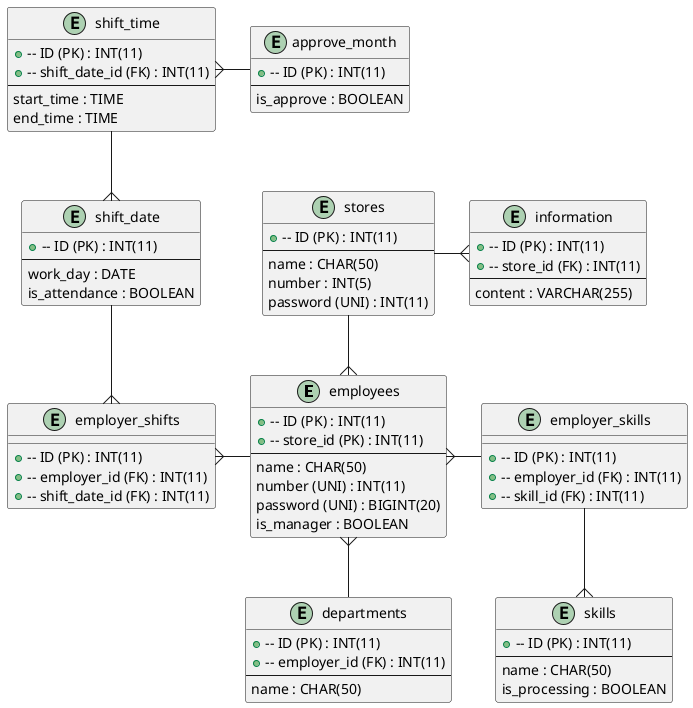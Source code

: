 @startuml ER

entity "employees" as employees {
  +-- ID (PK) : INT(11)
  +-- store_id (PK) : INT(11)
  --
  name : CHAR(50)
  number (UNI) : INT(11)
  password (UNI) : BIGINT(20)
  is_manager : BOOLEAN
}

' entity "managers" as managers {
'   +-- ID (PK) : INT(11)
'   --
'   name : CHAR(50)
'   number (UNI) : INT(11)
'   password (UNI) : BIGINT(20)
' }

entity "shift_time" as shift_time {
  +-- ID (PK) : INT(11)
  +-- shift_date_id (FK) : INT(11)
  --
  start_time : TIME
  end_time : TIME
}

entity "shift_date" as shift_date {
  +-- ID (PK) : INT(11)
  --
  work_day : DATE
  is_attendance : BOOLEAN
}

entity "employer_shifts" as employer_shifts {
  +-- ID (PK) : INT(11)
  +-- employer_id (FK) : INT(11)
  +-- shift_date_id (FK) : INT(11)
}

entity "approve_month" as approve_month {
  +-- ID (PK) : INT(11)
  --
  is_approve : BOOLEAN
}

entity "departments" as departments {
  +-- ID (PK) : INT(11)
  +-- employer_id (FK) : INT(11)
  --
  name : CHAR(50)
}

entity "skills" as skills {
  +-- ID (PK) : INT(11)
  --
  name : CHAR(50)
  is_processing : BOOLEAN
}

entity "employer_skills" as employer_skills {
  +-- ID (PK) : INT(11)
  +-- employer_id (FK) : INT(11)
  +-- skill_id (FK) : INT(11)
}

entity "stores" as stores {
  +-- ID (PK) : INT(11)
  --
  name : CHAR(50)
  number : INT(5)
  password (UNI) : INT(11)
}

entity "information" as information {
  +-- ID (PK) : INT(11)
  +-- store_id (FK) : INT(11)
  --
  content : VARCHAR(255)
}
stores -r-{ information
stores -d-{ employees
employees -l-{ employer_shifts
employer_shifts }-u- shift_date
shift_time --{ shift_date
employer_skills -l-{ employees
employer_skills --{ skills
departments -u-{ employees
approve_month -l-{ shift_time

@enduml